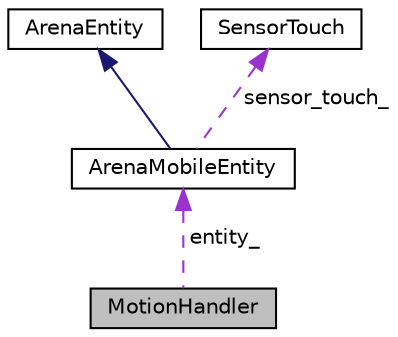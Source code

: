 digraph "MotionHandler"
{
  edge [fontname="Helvetica",fontsize="10",labelfontname="Helvetica",labelfontsize="10"];
  node [fontname="Helvetica",fontsize="10",shape=record];
  Node1 [label="MotionHandler",height=0.2,width=0.4,color="black", fillcolor="grey75", style="filled", fontcolor="black"];
  Node2 -> Node1 [dir="back",color="darkorchid3",fontsize="10",style="dashed",label=" entity_" ];
  Node2 [label="ArenaMobileEntity",height=0.2,width=0.4,color="black", fillcolor="white", style="filled",URL="$classArenaMobileEntity.html",tooltip="A mobile entity in the Arena, capable of updating its own position and/or velocity when asked by the ..."];
  Node3 -> Node2 [dir="back",color="midnightblue",fontsize="10",style="solid"];
  Node3 [label="ArenaEntity",height=0.2,width=0.4,color="black", fillcolor="white", style="filled",URL="$classArenaEntity.html",tooltip="A base class from which all Arena entities inherit. "];
  Node4 -> Node2 [dir="back",color="darkorchid3",fontsize="10",style="dashed",label=" sensor_touch_" ];
  Node4 [label="SensorTouch",height=0.2,width=0.4,color="black", fillcolor="white", style="filled",URL="$classSensorTouch.html",tooltip="Class representing a touch sensor. "];
}

